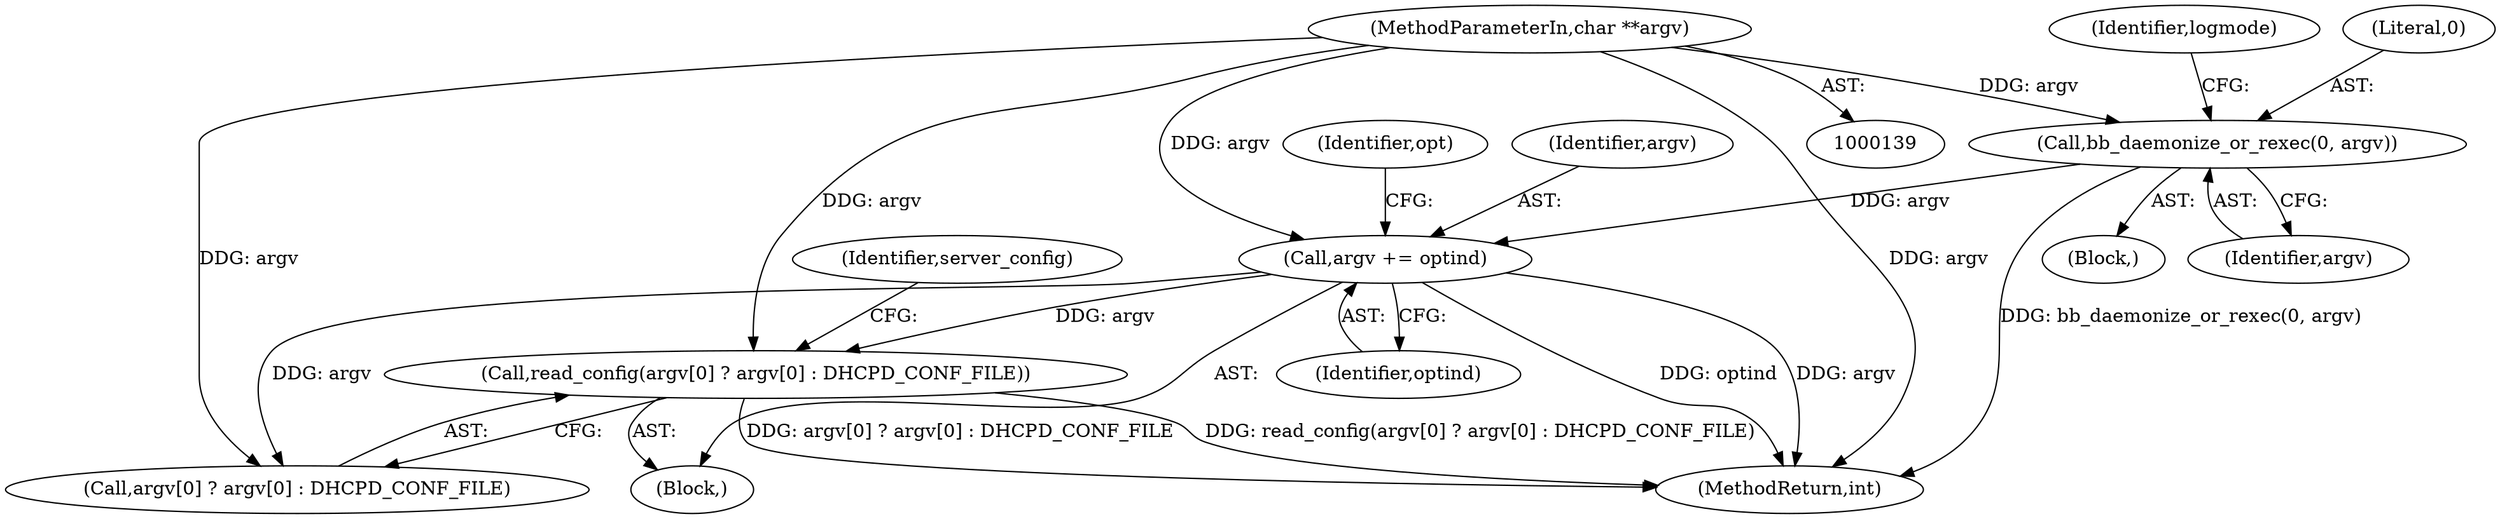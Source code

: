 digraph "0_busybox_6d3b4bb24da9a07c263f3c1acf8df85382ff562c_1@API" {
"1000243" [label="(Call,read_config(argv[0] ? argv[0] : DHCPD_CONF_FILE))"];
"1000141" [label="(MethodParameterIn,char **argv)"];
"1000183" [label="(Call,argv += optind)"];
"1000177" [label="(Call,bb_daemonize_or_rexec(0, argv))"];
"1000255" [label="(Identifier,server_config)"];
"1000141" [label="(MethodParameterIn,char **argv)"];
"1000177" [label="(Call,bb_daemonize_or_rexec(0, argv))"];
"1000176" [label="(Block,)"];
"1000795" [label="(MethodReturn,int)"];
"1000243" [label="(Call,read_config(argv[0] ? argv[0] : DHCPD_CONF_FILE))"];
"1000178" [label="(Literal,0)"];
"1000142" [label="(Block,)"];
"1000188" [label="(Identifier,opt)"];
"1000244" [label="(Call,argv[0] ? argv[0] : DHCPD_CONF_FILE)"];
"1000181" [label="(Identifier,logmode)"];
"1000183" [label="(Call,argv += optind)"];
"1000184" [label="(Identifier,argv)"];
"1000185" [label="(Identifier,optind)"];
"1000179" [label="(Identifier,argv)"];
"1000243" -> "1000142"  [label="AST: "];
"1000243" -> "1000244"  [label="CFG: "];
"1000244" -> "1000243"  [label="AST: "];
"1000255" -> "1000243"  [label="CFG: "];
"1000243" -> "1000795"  [label="DDG: argv[0] ? argv[0] : DHCPD_CONF_FILE"];
"1000243" -> "1000795"  [label="DDG: read_config(argv[0] ? argv[0] : DHCPD_CONF_FILE)"];
"1000141" -> "1000243"  [label="DDG: argv"];
"1000183" -> "1000243"  [label="DDG: argv"];
"1000141" -> "1000139"  [label="AST: "];
"1000141" -> "1000795"  [label="DDG: argv"];
"1000141" -> "1000177"  [label="DDG: argv"];
"1000141" -> "1000183"  [label="DDG: argv"];
"1000141" -> "1000244"  [label="DDG: argv"];
"1000183" -> "1000142"  [label="AST: "];
"1000183" -> "1000185"  [label="CFG: "];
"1000184" -> "1000183"  [label="AST: "];
"1000185" -> "1000183"  [label="AST: "];
"1000188" -> "1000183"  [label="CFG: "];
"1000183" -> "1000795"  [label="DDG: optind"];
"1000183" -> "1000795"  [label="DDG: argv"];
"1000177" -> "1000183"  [label="DDG: argv"];
"1000183" -> "1000244"  [label="DDG: argv"];
"1000177" -> "1000176"  [label="AST: "];
"1000177" -> "1000179"  [label="CFG: "];
"1000178" -> "1000177"  [label="AST: "];
"1000179" -> "1000177"  [label="AST: "];
"1000181" -> "1000177"  [label="CFG: "];
"1000177" -> "1000795"  [label="DDG: bb_daemonize_or_rexec(0, argv)"];
}
